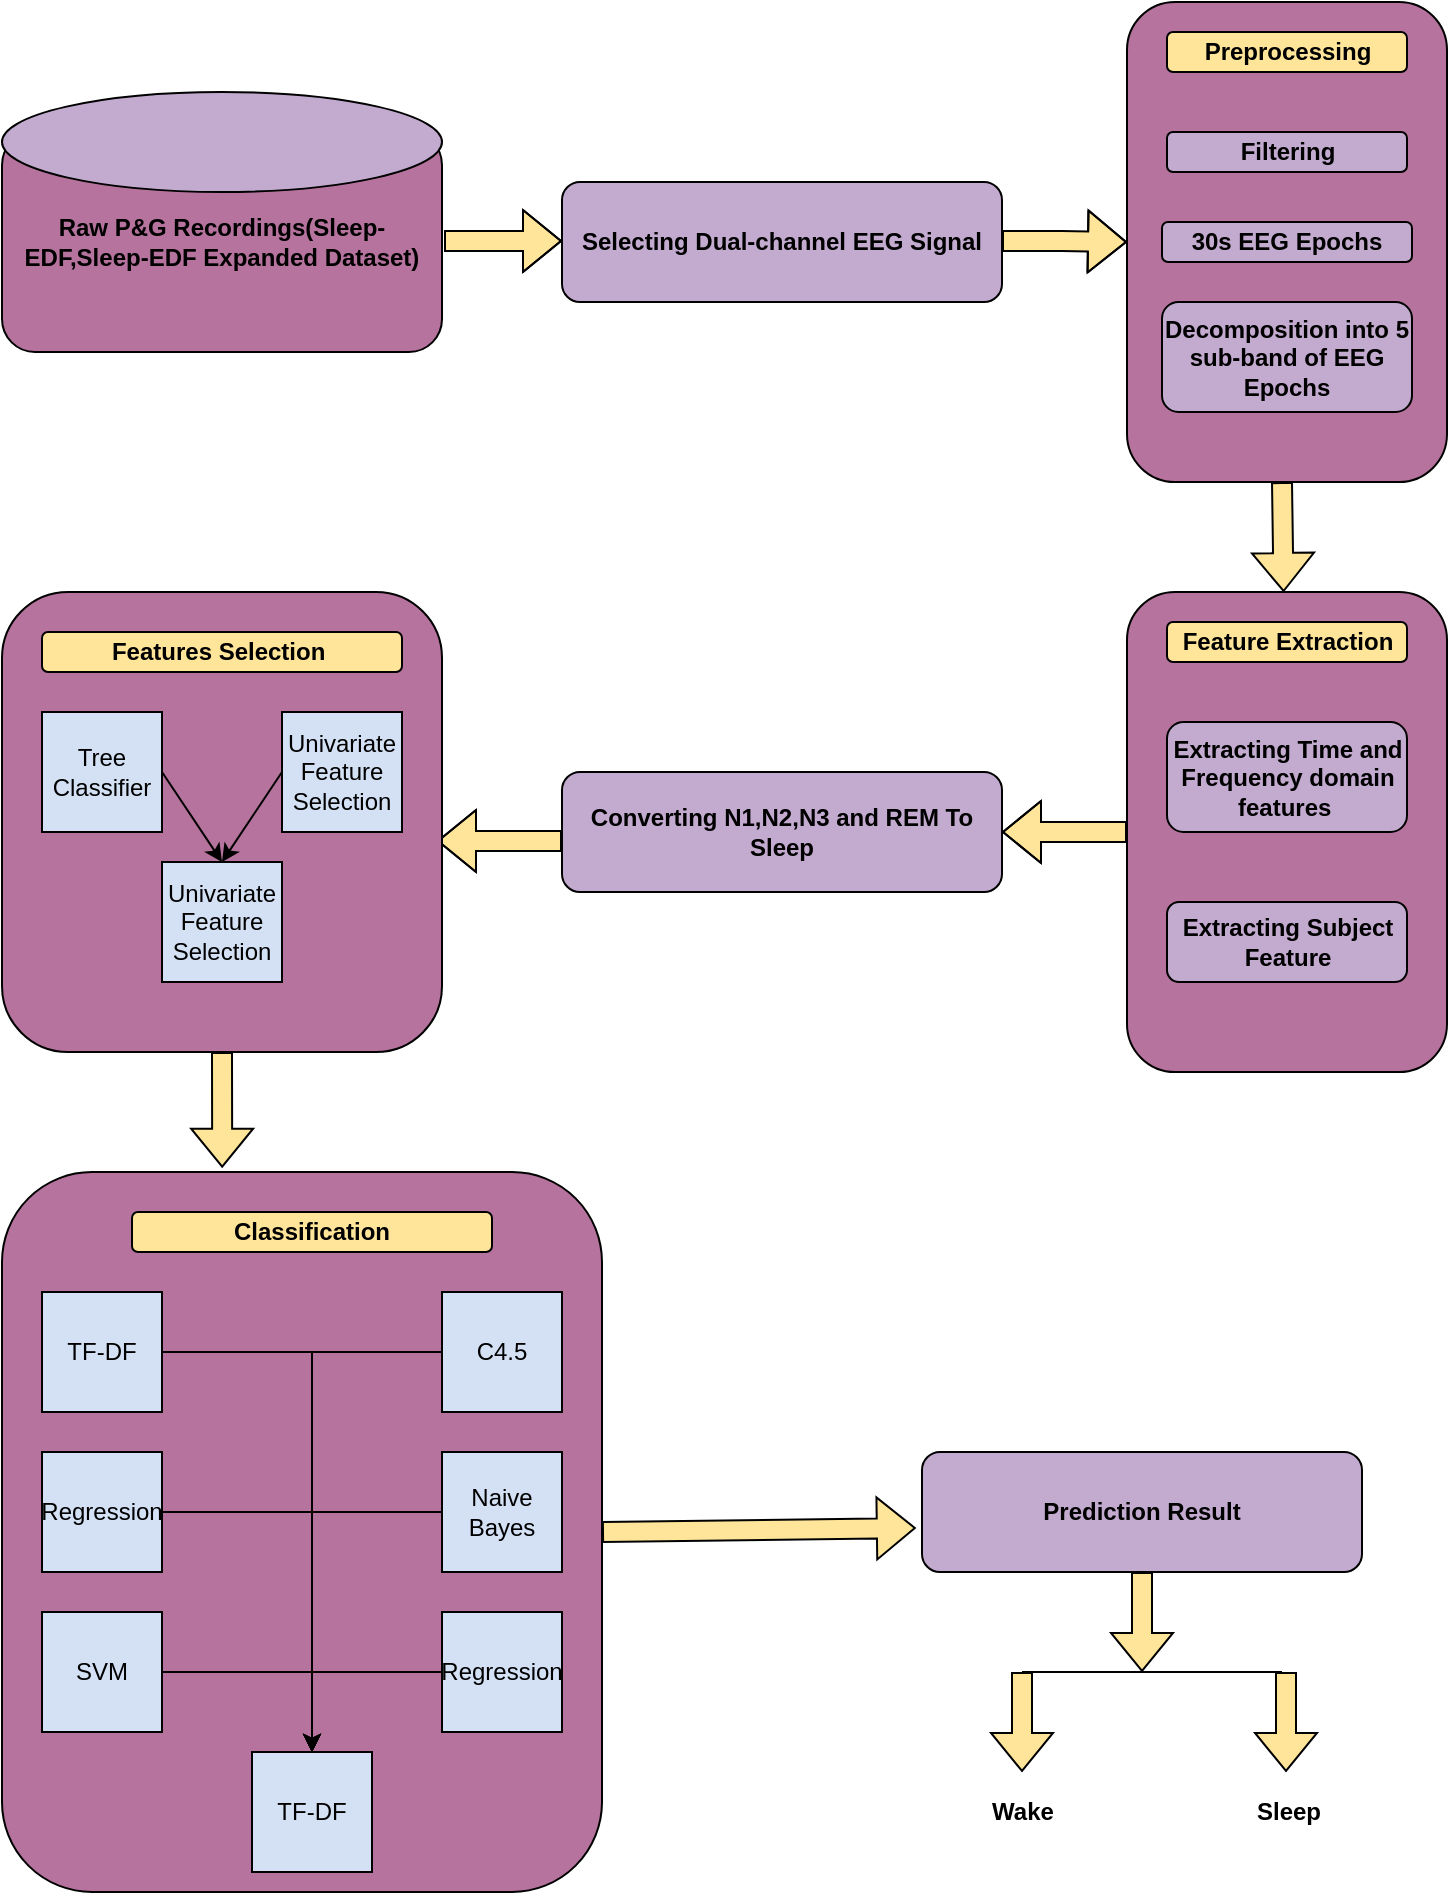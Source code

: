<mxfile version="16.1.2" type="google"><diagram id="kgpKYQtTHZ0yAKxKKP6v" name="Page-1"><mxGraphModel dx="1017" dy="529" grid="1" gridSize="10" guides="1" tooltips="1" connect="1" arrows="1" fold="1" page="1" pageScale="1" pageWidth="850" pageHeight="1100" math="0" shadow="0"><root><mxCell id="0"/><mxCell id="1" parent="0"/><mxCell id="7AwILo5cNxtcg6JVNCrW-26" value="" style="shape=flexArrow;endArrow=classic;html=1;rounded=0;entryX=0;entryY=0.5;entryDx=0;entryDy=0;fillColor=#FFE599;" edge="1" parent="1" target="7AwILo5cNxtcg6JVNCrW-17"><mxGeometry width="50" height="50" relative="1" as="geometry"><mxPoint x="540" y="194.52" as="sourcePoint"/><mxPoint x="598.9" y="194.5" as="targetPoint"/><Array as="points"><mxPoint x="570" y="194.52"/></Array></mxGeometry></mxCell><mxCell id="7AwILo5cNxtcg6JVNCrW-2" value="&lt;b&gt;Raw P&amp;amp;G Recordings(Sleep-EDF,Sleep-EDF Expanded Dataset)&lt;/b&gt;" style="rounded=1;whiteSpace=wrap;html=1;fillColor=#B5739D;align=center;" vertex="1" parent="1"><mxGeometry x="40" y="140" width="220" height="110" as="geometry"/></mxCell><mxCell id="7AwILo5cNxtcg6JVNCrW-3" value="" style="ellipse;whiteSpace=wrap;html=1;fillColor=#C3ABD0;" vertex="1" parent="1"><mxGeometry x="40" y="120" width="220" height="50" as="geometry"/></mxCell><mxCell id="7AwILo5cNxtcg6JVNCrW-4" value="&lt;b&gt;Selecting Dual-channel EEG Signal&lt;/b&gt;" style="rounded=1;whiteSpace=wrap;html=1;fillColor=#C3ABD0;" vertex="1" parent="1"><mxGeometry x="320" y="165" width="220" height="60" as="geometry"/></mxCell><mxCell id="7AwILo5cNxtcg6JVNCrW-6" value="" style="rounded=1;whiteSpace=wrap;html=1;fillColor=#B5739D;" vertex="1" parent="1"><mxGeometry x="40" y="660" width="300" height="360" as="geometry"/></mxCell><mxCell id="7AwILo5cNxtcg6JVNCrW-7" value="" style="rounded=1;whiteSpace=wrap;html=1;fillColor=#B5739D;" vertex="1" parent="1"><mxGeometry x="602.5" y="370" width="160" height="240" as="geometry"/></mxCell><mxCell id="7AwILo5cNxtcg6JVNCrW-16" value="&lt;b&gt;Feature Extraction&lt;/b&gt;" style="rounded=1;whiteSpace=wrap;html=1;fillColor=#FFE599;" vertex="1" parent="1"><mxGeometry x="622.5" y="385" width="120" height="20" as="geometry"/></mxCell><mxCell id="7AwILo5cNxtcg6JVNCrW-17" value="" style="rounded=1;whiteSpace=wrap;html=1;fillColor=#B5739D;" vertex="1" parent="1"><mxGeometry x="602.5" y="75" width="160" height="240" as="geometry"/></mxCell><mxCell id="7AwILo5cNxtcg6JVNCrW-18" value="&lt;b&gt;Filtering&lt;/b&gt;" style="rounded=1;whiteSpace=wrap;html=1;fillColor=#C3ABD0;" vertex="1" parent="1"><mxGeometry x="622.5" y="140" width="120" height="20" as="geometry"/></mxCell><mxCell id="7AwILo5cNxtcg6JVNCrW-19" value="&lt;b&gt;30s EEG Epochs&lt;/b&gt;" style="rounded=1;whiteSpace=wrap;html=1;fillColor=#C3ABD0;" vertex="1" parent="1"><mxGeometry x="620" y="185" width="125" height="20" as="geometry"/></mxCell><mxCell id="7AwILo5cNxtcg6JVNCrW-20" value="&lt;b&gt;Decomposition into 5 sub-band of EEG Epochs&lt;/b&gt;" style="rounded=1;whiteSpace=wrap;html=1;fillColor=#C3ABD0;" vertex="1" parent="1"><mxGeometry x="620" y="225" width="125" height="55" as="geometry"/></mxCell><mxCell id="7AwILo5cNxtcg6JVNCrW-21" value="&lt;b&gt;Preprocessing&lt;/b&gt;" style="rounded=1;whiteSpace=wrap;html=1;fillColor=#FFE599;" vertex="1" parent="1"><mxGeometry x="622.5" y="90" width="120" height="20" as="geometry"/></mxCell><mxCell id="7AwILo5cNxtcg6JVNCrW-22" value="&lt;b&gt;Extracting Time and Frequency domain features&amp;nbsp;&lt;/b&gt;" style="rounded=1;whiteSpace=wrap;html=1;fillColor=#C3ABD0;" vertex="1" parent="1"><mxGeometry x="622.5" y="435" width="120" height="55" as="geometry"/></mxCell><mxCell id="7AwILo5cNxtcg6JVNCrW-23" value="&lt;b&gt;Extracting Subject Feature&lt;/b&gt;" style="rounded=1;whiteSpace=wrap;html=1;fillColor=#C3ABD0;" vertex="1" parent="1"><mxGeometry x="622.5" y="525" width="120" height="40" as="geometry"/></mxCell><mxCell id="7AwILo5cNxtcg6JVNCrW-25" value="" style="shape=flexArrow;endArrow=classic;html=1;rounded=0;fillColor=#FFE599;" edge="1" parent="1"><mxGeometry width="50" height="50" relative="1" as="geometry"><mxPoint x="261" y="194.5" as="sourcePoint"/><mxPoint x="320" y="194.5" as="targetPoint"/><Array as="points"><mxPoint x="291" y="194.5"/></Array></mxGeometry></mxCell><mxCell id="7AwILo5cNxtcg6JVNCrW-28" value="" style="shape=flexArrow;endArrow=classic;html=1;rounded=0;fillColor=#FFE599;" edge="1" parent="1" target="7AwILo5cNxtcg6JVNCrW-7"><mxGeometry width="50" height="50" relative="1" as="geometry"><mxPoint x="680" y="315" as="sourcePoint"/><mxPoint x="730" y="265" as="targetPoint"/></mxGeometry></mxCell><mxCell id="7AwILo5cNxtcg6JVNCrW-31" value="" style="shape=flexArrow;endArrow=classic;html=1;rounded=0;exitX=0;exitY=0.5;exitDx=0;exitDy=0;fillColor=#FFE599;" edge="1" parent="1" source="7AwILo5cNxtcg6JVNCrW-7"><mxGeometry width="50" height="50" relative="1" as="geometry"><mxPoint x="530" y="544.52" as="sourcePoint"/><mxPoint x="540" y="490" as="targetPoint"/><Array as="points"><mxPoint x="570" y="490"/></Array></mxGeometry></mxCell><mxCell id="7AwILo5cNxtcg6JVNCrW-34" value="" style="shape=flexArrow;endArrow=classic;html=1;rounded=0;exitX=0;exitY=0.5;exitDx=0;exitDy=0;entryX=1;entryY=0.5;entryDx=0;entryDy=0;fillColor=#FFE599;" edge="1" parent="1"><mxGeometry width="50" height="50" relative="1" as="geometry"><mxPoint x="320" y="494.5" as="sourcePoint"/><mxPoint x="257.5" y="494.5" as="targetPoint"/><Array as="points"><mxPoint x="287.5" y="494.5"/></Array></mxGeometry></mxCell><mxCell id="7AwILo5cNxtcg6JVNCrW-37" value="" style="rounded=1;whiteSpace=wrap;html=1;fillColor=#B5739D;" vertex="1" parent="1"><mxGeometry x="40" y="370" width="220" height="230" as="geometry"/></mxCell><mxCell id="7AwILo5cNxtcg6JVNCrW-38" value="&lt;b&gt;Features Selection&amp;nbsp;&lt;/b&gt;" style="rounded=1;whiteSpace=wrap;html=1;fillColor=#FFE599;" vertex="1" parent="1"><mxGeometry x="60" y="390" width="180" height="20" as="geometry"/></mxCell><mxCell id="7AwILo5cNxtcg6JVNCrW-40" value="Tree Classifier" style="whiteSpace=wrap;html=1;aspect=fixed;fillColor=#D4E1F5;" vertex="1" parent="1"><mxGeometry x="60" y="430" width="60" height="60" as="geometry"/></mxCell><mxCell id="7AwILo5cNxtcg6JVNCrW-41" value="Univariate&lt;br&gt;Feature Selection" style="whiteSpace=wrap;html=1;aspect=fixed;fillColor=#D4E1F5;" vertex="1" parent="1"><mxGeometry x="180" y="430" width="60" height="60" as="geometry"/></mxCell><mxCell id="7AwILo5cNxtcg6JVNCrW-42" value="Univariate&lt;br&gt;Feature Selection" style="whiteSpace=wrap;html=1;aspect=fixed;fillColor=#D4E1F5;" vertex="1" parent="1"><mxGeometry x="120" y="505" width="60" height="60" as="geometry"/></mxCell><mxCell id="7AwILo5cNxtcg6JVNCrW-52" value="" style="endArrow=classic;html=1;rounded=0;fillColor=#FFE599;exitX=1;exitY=0.5;exitDx=0;exitDy=0;entryX=0.5;entryY=0;entryDx=0;entryDy=0;" edge="1" parent="1" source="7AwILo5cNxtcg6JVNCrW-40" target="7AwILo5cNxtcg6JVNCrW-42"><mxGeometry width="50" height="50" relative="1" as="geometry"><mxPoint x="410" y="470" as="sourcePoint"/><mxPoint x="460" y="420" as="targetPoint"/></mxGeometry></mxCell><mxCell id="7AwILo5cNxtcg6JVNCrW-53" value="" style="endArrow=classic;html=1;rounded=0;fillColor=#FFE599;exitX=0;exitY=0.5;exitDx=0;exitDy=0;entryX=0.5;entryY=0;entryDx=0;entryDy=0;" edge="1" parent="1" source="7AwILo5cNxtcg6JVNCrW-41" target="7AwILo5cNxtcg6JVNCrW-42"><mxGeometry width="50" height="50" relative="1" as="geometry"><mxPoint x="450" y="590" as="sourcePoint"/><mxPoint x="500" y="540" as="targetPoint"/></mxGeometry></mxCell><mxCell id="7AwILo5cNxtcg6JVNCrW-54" value="&lt;b&gt;Classification&lt;/b&gt;" style="rounded=1;whiteSpace=wrap;html=1;fillColor=#FFE599;" vertex="1" parent="1"><mxGeometry x="105" y="680" width="180" height="20" as="geometry"/></mxCell><mxCell id="7AwILo5cNxtcg6JVNCrW-55" value="&lt;b&gt;Converting N1,N2,N3 and REM To Sleep&lt;/b&gt;" style="rounded=1;whiteSpace=wrap;html=1;fillColor=#C3ABD0;" vertex="1" parent="1"><mxGeometry x="320" y="460" width="220" height="60" as="geometry"/></mxCell><mxCell id="7AwILo5cNxtcg6JVNCrW-67" style="edgeStyle=orthogonalEdgeStyle;rounded=0;orthogonalLoop=1;jettySize=auto;html=1;fillColor=#FFE599;" edge="1" parent="1" source="7AwILo5cNxtcg6JVNCrW-57" target="7AwILo5cNxtcg6JVNCrW-66"><mxGeometry relative="1" as="geometry"/></mxCell><mxCell id="7AwILo5cNxtcg6JVNCrW-57" value="TF-DF" style="whiteSpace=wrap;html=1;aspect=fixed;fillColor=#D4E1F5;" vertex="1" parent="1"><mxGeometry x="60" y="720" width="60" height="60" as="geometry"/></mxCell><mxCell id="7AwILo5cNxtcg6JVNCrW-70" style="edgeStyle=orthogonalEdgeStyle;rounded=0;orthogonalLoop=1;jettySize=auto;html=1;entryX=0.5;entryY=0;entryDx=0;entryDy=0;fillColor=#FFE599;" edge="1" parent="1" source="7AwILo5cNxtcg6JVNCrW-58" target="7AwILo5cNxtcg6JVNCrW-66"><mxGeometry relative="1" as="geometry"/></mxCell><mxCell id="7AwILo5cNxtcg6JVNCrW-58" value="C4.5" style="whiteSpace=wrap;html=1;aspect=fixed;fillColor=#D4E1F5;" vertex="1" parent="1"><mxGeometry x="260" y="720" width="60" height="60" as="geometry"/></mxCell><mxCell id="7AwILo5cNxtcg6JVNCrW-71" style="edgeStyle=orthogonalEdgeStyle;rounded=0;orthogonalLoop=1;jettySize=auto;html=1;entryX=0.5;entryY=0;entryDx=0;entryDy=0;fillColor=#FFE599;" edge="1" parent="1" source="7AwILo5cNxtcg6JVNCrW-59" target="7AwILo5cNxtcg6JVNCrW-66"><mxGeometry relative="1" as="geometry"/></mxCell><mxCell id="7AwILo5cNxtcg6JVNCrW-59" value="Regression" style="whiteSpace=wrap;html=1;aspect=fixed;fillColor=#D4E1F5;" vertex="1" parent="1"><mxGeometry x="60" y="800" width="60" height="60" as="geometry"/></mxCell><mxCell id="7AwILo5cNxtcg6JVNCrW-73" style="edgeStyle=orthogonalEdgeStyle;rounded=0;orthogonalLoop=1;jettySize=auto;html=1;entryX=0.5;entryY=0;entryDx=0;entryDy=0;fillColor=#FFE599;" edge="1" parent="1" source="7AwILo5cNxtcg6JVNCrW-61" target="7AwILo5cNxtcg6JVNCrW-66"><mxGeometry relative="1" as="geometry"/></mxCell><mxCell id="7AwILo5cNxtcg6JVNCrW-61" value="SVM" style="whiteSpace=wrap;html=1;aspect=fixed;fillColor=#D4E1F5;" vertex="1" parent="1"><mxGeometry x="60" y="880" width="60" height="60" as="geometry"/></mxCell><mxCell id="7AwILo5cNxtcg6JVNCrW-72" style="edgeStyle=orthogonalEdgeStyle;rounded=0;orthogonalLoop=1;jettySize=auto;html=1;entryX=0.5;entryY=0;entryDx=0;entryDy=0;fillColor=#FFE599;" edge="1" parent="1" source="7AwILo5cNxtcg6JVNCrW-62" target="7AwILo5cNxtcg6JVNCrW-66"><mxGeometry relative="1" as="geometry"/></mxCell><mxCell id="7AwILo5cNxtcg6JVNCrW-62" value="Naive Bayes" style="whiteSpace=wrap;html=1;aspect=fixed;fillColor=#D4E1F5;" vertex="1" parent="1"><mxGeometry x="260" y="800" width="60" height="60" as="geometry"/></mxCell><mxCell id="7AwILo5cNxtcg6JVNCrW-74" style="edgeStyle=orthogonalEdgeStyle;rounded=0;orthogonalLoop=1;jettySize=auto;html=1;entryX=0.5;entryY=0;entryDx=0;entryDy=0;fillColor=#FFE599;" edge="1" parent="1" source="7AwILo5cNxtcg6JVNCrW-64" target="7AwILo5cNxtcg6JVNCrW-66"><mxGeometry relative="1" as="geometry"/></mxCell><mxCell id="7AwILo5cNxtcg6JVNCrW-64" value="Regression" style="whiteSpace=wrap;html=1;aspect=fixed;fillColor=#D4E1F5;" vertex="1" parent="1"><mxGeometry x="260" y="880" width="60" height="60" as="geometry"/></mxCell><mxCell id="7AwILo5cNxtcg6JVNCrW-66" value="TF-DF" style="whiteSpace=wrap;html=1;aspect=fixed;fillColor=#D4E1F5;" vertex="1" parent="1"><mxGeometry x="165" y="950" width="60" height="60" as="geometry"/></mxCell><mxCell id="7AwILo5cNxtcg6JVNCrW-76" value="&lt;b&gt;Prediction Result&lt;/b&gt;" style="rounded=1;whiteSpace=wrap;html=1;fillColor=#C3ABD0;" vertex="1" parent="1"><mxGeometry x="500" y="800" width="220" height="60" as="geometry"/></mxCell><mxCell id="7AwILo5cNxtcg6JVNCrW-77" value="" style="shape=flexArrow;endArrow=classic;html=1;rounded=0;exitX=1;exitY=0.5;exitDx=0;exitDy=0;entryX=-0.014;entryY=0.633;entryDx=0;entryDy=0;fillColor=#FFE599;entryPerimeter=0;" edge="1" parent="1" source="7AwILo5cNxtcg6JVNCrW-6" target="7AwILo5cNxtcg6JVNCrW-76"><mxGeometry width="50" height="50" relative="1" as="geometry"><mxPoint x="460" y="670" as="sourcePoint"/><mxPoint x="397.5" y="670" as="targetPoint"/><Array as="points"/></mxGeometry></mxCell><mxCell id="7AwILo5cNxtcg6JVNCrW-78" value="" style="shape=flexArrow;endArrow=classic;html=1;rounded=0;exitX=0.5;exitY=1;exitDx=0;exitDy=0;entryX=0.367;entryY=-0.006;entryDx=0;entryDy=0;fillColor=#FFE599;entryPerimeter=0;" edge="1" parent="1" source="7AwILo5cNxtcg6JVNCrW-37" target="7AwILo5cNxtcg6JVNCrW-6"><mxGeometry width="50" height="50" relative="1" as="geometry"><mxPoint x="330" y="540" as="sourcePoint"/><mxPoint x="267.5" y="540" as="targetPoint"/><Array as="points"/></mxGeometry></mxCell><mxCell id="7AwILo5cNxtcg6JVNCrW-79" value="" style="shape=flexArrow;endArrow=classic;html=1;rounded=0;exitX=0.5;exitY=1;exitDx=0;exitDy=0;fillColor=#FFE599;" edge="1" parent="1" source="7AwILo5cNxtcg6JVNCrW-76"><mxGeometry width="50" height="50" relative="1" as="geometry"><mxPoint x="440" y="730" as="sourcePoint"/><mxPoint x="610" y="910" as="targetPoint"/><Array as="points"/></mxGeometry></mxCell><mxCell id="7AwILo5cNxtcg6JVNCrW-81" value="" style="endArrow=none;html=1;rounded=0;fillColor=#FFE599;" edge="1" parent="1"><mxGeometry width="50" height="50" relative="1" as="geometry"><mxPoint x="550" y="910" as="sourcePoint"/><mxPoint x="680" y="910" as="targetPoint"/></mxGeometry></mxCell><mxCell id="7AwILo5cNxtcg6JVNCrW-82" value="" style="shape=flexArrow;endArrow=classic;html=1;rounded=0;fillColor=#FFE599;" edge="1" parent="1"><mxGeometry width="50" height="50" relative="1" as="geometry"><mxPoint x="550" y="910" as="sourcePoint"/><mxPoint x="550" y="960" as="targetPoint"/><Array as="points"/></mxGeometry></mxCell><mxCell id="7AwILo5cNxtcg6JVNCrW-83" value="" style="shape=flexArrow;endArrow=classic;html=1;rounded=0;fillColor=#FFE599;" edge="1" parent="1"><mxGeometry width="50" height="50" relative="1" as="geometry"><mxPoint x="682" y="910" as="sourcePoint"/><mxPoint x="682" y="960" as="targetPoint"/><Array as="points"/></mxGeometry></mxCell><mxCell id="7AwILo5cNxtcg6JVNCrW-84" value="&lt;b&gt;Wake&lt;/b&gt;" style="text;html=1;align=center;verticalAlign=middle;resizable=0;points=[];autosize=1;strokeColor=none;fillColor=none;" vertex="1" parent="1"><mxGeometry x="525" y="970" width="50" height="20" as="geometry"/></mxCell><mxCell id="7AwILo5cNxtcg6JVNCrW-85" value="&lt;b&gt;Sleep&lt;/b&gt;" style="text;html=1;align=center;verticalAlign=middle;resizable=0;points=[];autosize=1;strokeColor=none;fillColor=none;" vertex="1" parent="1"><mxGeometry x="657.5" y="970" width="50" height="20" as="geometry"/></mxCell></root></mxGraphModel></diagram></mxfile>